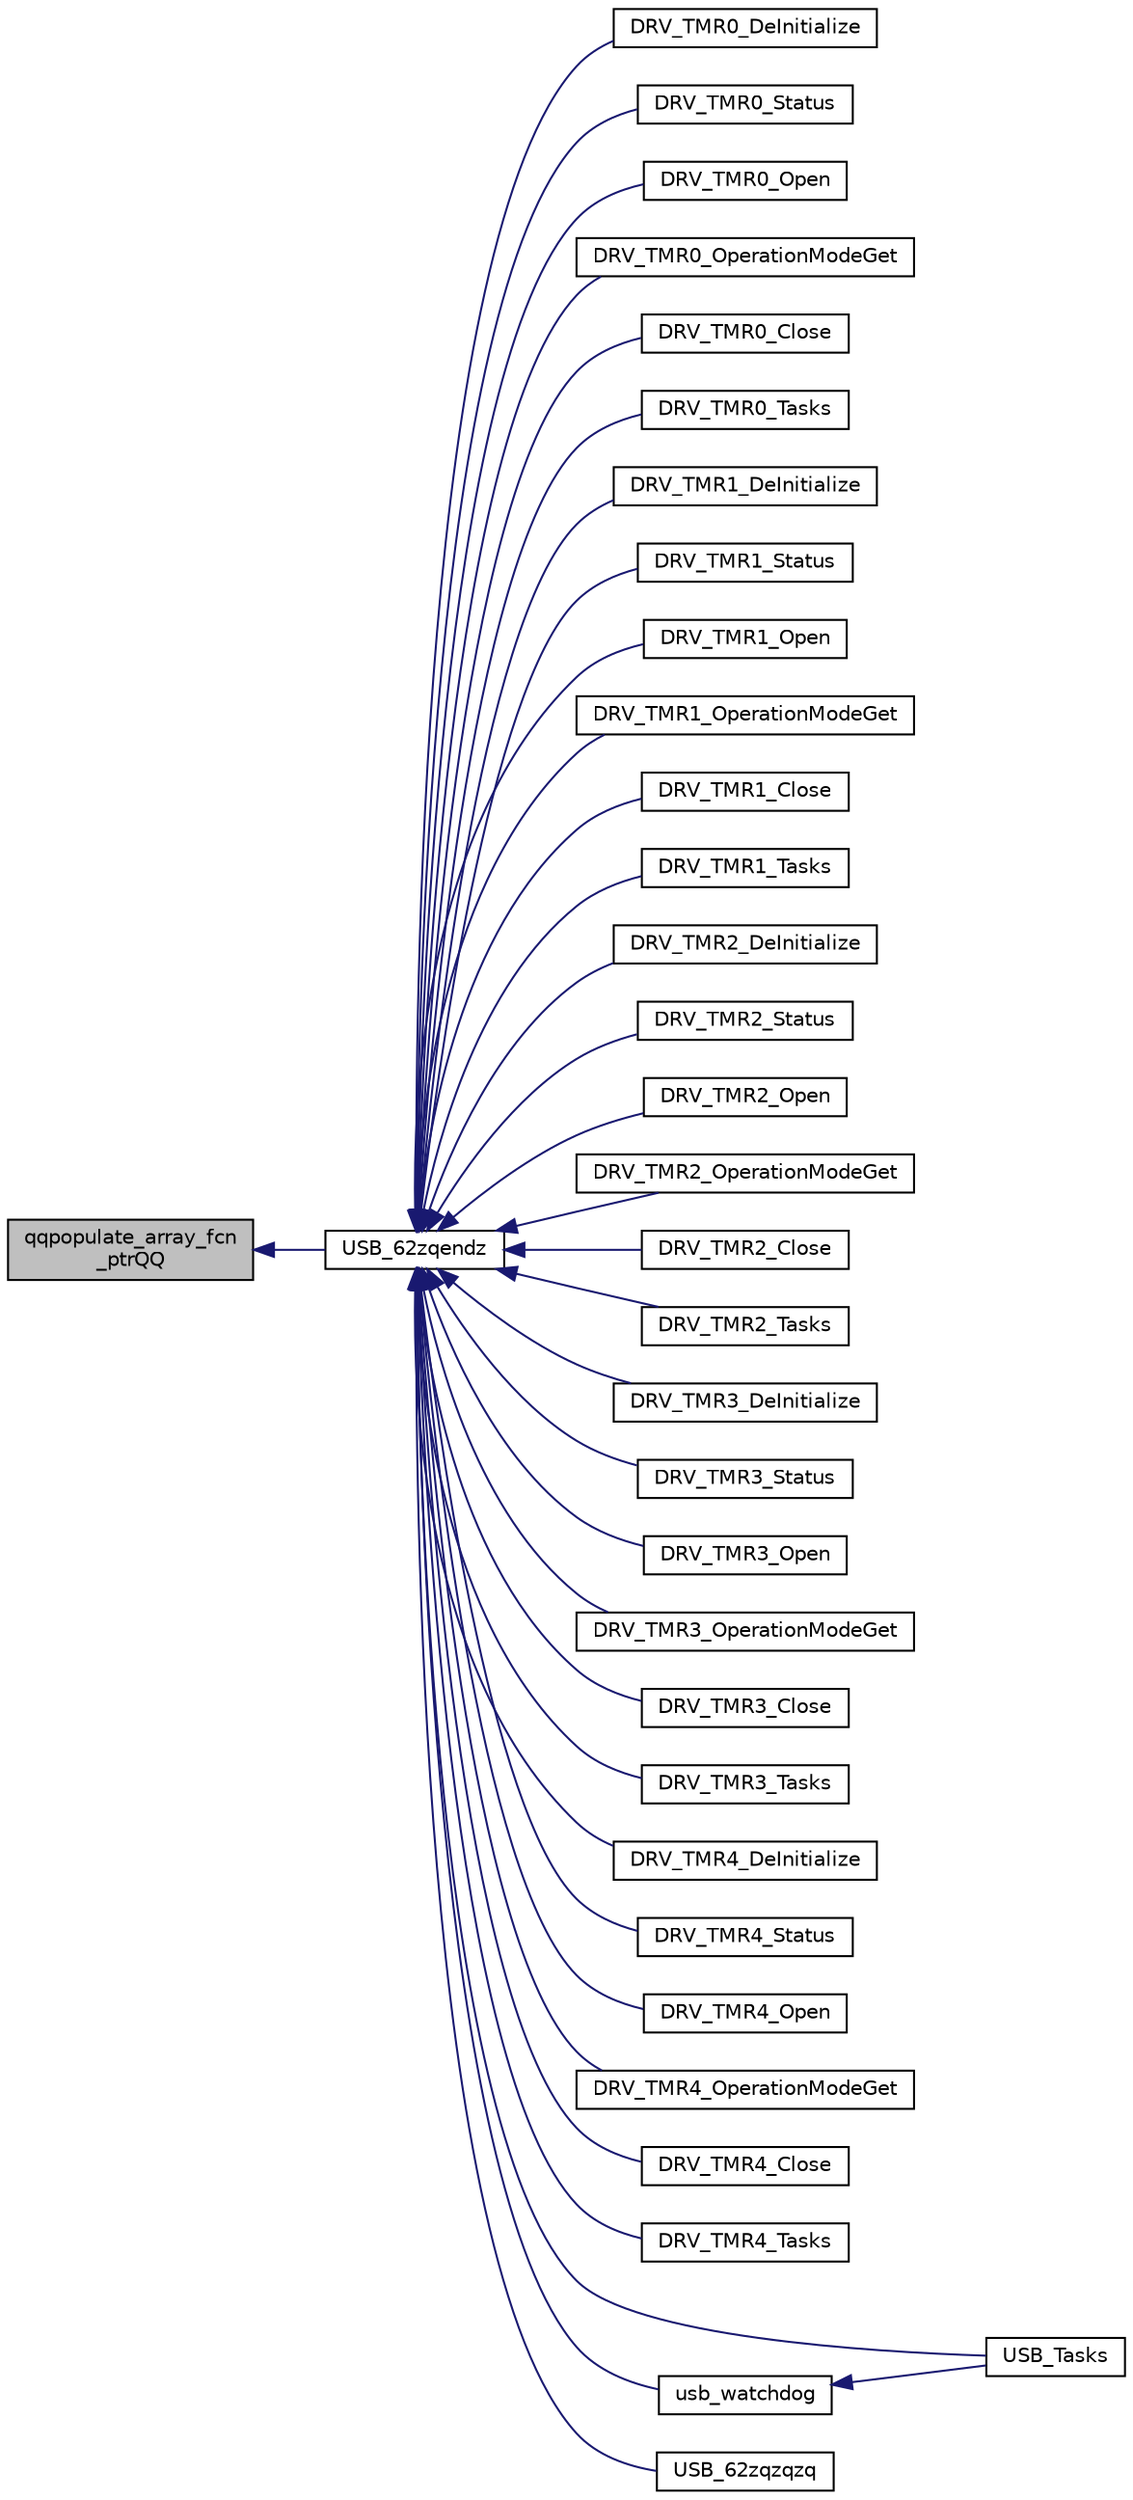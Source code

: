 digraph "qqpopulate_array_fcn_ptrQQ"
{
  edge [fontname="Helvetica",fontsize="10",labelfontname="Helvetica",labelfontsize="10"];
  node [fontname="Helvetica",fontsize="10",shape=record];
  rankdir="LR";
  Node1625 [label="qqpopulate_array_fcn\l_ptrQQ",height=0.2,width=0.4,color="black", fillcolor="grey75", style="filled", fontcolor="black"];
  Node1625 -> Node1626 [dir="back",color="midnightblue",fontsize="10",style="solid",fontname="Helvetica"];
  Node1626 [label="USB_62zqendz",height=0.2,width=0.4,color="black", fillcolor="white", style="filled",URL="$inszt___u_s_b_8c.html#a070042fb68ecae81ab9cfb83b9a9abb9"];
  Node1626 -> Node1627 [dir="back",color="midnightblue",fontsize="10",style="solid",fontname="Helvetica"];
  Node1627 [label="DRV_TMR0_DeInitialize",height=0.2,width=0.4,color="black", fillcolor="white", style="filled",URL="$inszt___u_s_b_8c.html#ac35e22ce2277246569aa15a0142f42de"];
  Node1626 -> Node1628 [dir="back",color="midnightblue",fontsize="10",style="solid",fontname="Helvetica"];
  Node1628 [label="DRV_TMR0_Status",height=0.2,width=0.4,color="black", fillcolor="white", style="filled",URL="$inszt___u_s_b_8c.html#aa0b45abb3787c0b80fba63077983fda6"];
  Node1626 -> Node1629 [dir="back",color="midnightblue",fontsize="10",style="solid",fontname="Helvetica"];
  Node1629 [label="DRV_TMR0_Open",height=0.2,width=0.4,color="black", fillcolor="white", style="filled",URL="$inszt___u_s_b_8c.html#a6185be0b1acc5308100e9c168c6d9882"];
  Node1626 -> Node1630 [dir="back",color="midnightblue",fontsize="10",style="solid",fontname="Helvetica"];
  Node1630 [label="DRV_TMR0_OperationModeGet",height=0.2,width=0.4,color="black", fillcolor="white", style="filled",URL="$inszt___u_s_b_8c.html#a75154e72363837310412c5f0f77ca99b"];
  Node1626 -> Node1631 [dir="back",color="midnightblue",fontsize="10",style="solid",fontname="Helvetica"];
  Node1631 [label="DRV_TMR0_Close",height=0.2,width=0.4,color="black", fillcolor="white", style="filled",URL="$inszt___u_s_b_8c.html#a32eae35a1e64a44969e70c746ec9cdc2"];
  Node1626 -> Node1632 [dir="back",color="midnightblue",fontsize="10",style="solid",fontname="Helvetica"];
  Node1632 [label="DRV_TMR0_Tasks",height=0.2,width=0.4,color="black", fillcolor="white", style="filled",URL="$inszt___u_s_b_8c.html#a074ed24077060483c762988f726d23e9"];
  Node1626 -> Node1633 [dir="back",color="midnightblue",fontsize="10",style="solid",fontname="Helvetica"];
  Node1633 [label="DRV_TMR1_DeInitialize",height=0.2,width=0.4,color="black", fillcolor="white", style="filled",URL="$inszt___u_s_b_8c.html#abf7739f5097a1ceff5268ea070a35c9e"];
  Node1626 -> Node1634 [dir="back",color="midnightblue",fontsize="10",style="solid",fontname="Helvetica"];
  Node1634 [label="DRV_TMR1_Status",height=0.2,width=0.4,color="black", fillcolor="white", style="filled",URL="$inszt___u_s_b_8c.html#af0b509a65d0cc40830845f905e72f383"];
  Node1626 -> Node1635 [dir="back",color="midnightblue",fontsize="10",style="solid",fontname="Helvetica"];
  Node1635 [label="DRV_TMR1_Open",height=0.2,width=0.4,color="black", fillcolor="white", style="filled",URL="$inszt___u_s_b_8c.html#ac23662f1a2e62aff3d8576b4fb403b5e"];
  Node1626 -> Node1636 [dir="back",color="midnightblue",fontsize="10",style="solid",fontname="Helvetica"];
  Node1636 [label="DRV_TMR1_OperationModeGet",height=0.2,width=0.4,color="black", fillcolor="white", style="filled",URL="$inszt___u_s_b_8c.html#a2ddcb52c248a14db2f5d3cc2b8396b4d"];
  Node1626 -> Node1637 [dir="back",color="midnightblue",fontsize="10",style="solid",fontname="Helvetica"];
  Node1637 [label="DRV_TMR1_Close",height=0.2,width=0.4,color="black", fillcolor="white", style="filled",URL="$inszt___u_s_b_8c.html#a6a5cde4bb2a1f040394eff6085aa1d59"];
  Node1626 -> Node1638 [dir="back",color="midnightblue",fontsize="10",style="solid",fontname="Helvetica"];
  Node1638 [label="DRV_TMR1_Tasks",height=0.2,width=0.4,color="black", fillcolor="white", style="filled",URL="$inszt___u_s_b_8c.html#a0c01e1083b80ad88b2bc0fae758b1f0e"];
  Node1626 -> Node1639 [dir="back",color="midnightblue",fontsize="10",style="solid",fontname="Helvetica"];
  Node1639 [label="DRV_TMR2_DeInitialize",height=0.2,width=0.4,color="black", fillcolor="white", style="filled",URL="$inszt___u_s_b_8c.html#a0aa800750e31f5d3aea0afcd7faa41fe"];
  Node1626 -> Node1640 [dir="back",color="midnightblue",fontsize="10",style="solid",fontname="Helvetica"];
  Node1640 [label="DRV_TMR2_Status",height=0.2,width=0.4,color="black", fillcolor="white", style="filled",URL="$inszt___u_s_b_8c.html#ab66021f387d5cbb3e7ab20b7718aa773"];
  Node1626 -> Node1641 [dir="back",color="midnightblue",fontsize="10",style="solid",fontname="Helvetica"];
  Node1641 [label="DRV_TMR2_Open",height=0.2,width=0.4,color="black", fillcolor="white", style="filled",URL="$inszt___u_s_b_8c.html#ae3ec2e7d926f1dfcf4d5b4ec3f4452b1"];
  Node1626 -> Node1642 [dir="back",color="midnightblue",fontsize="10",style="solid",fontname="Helvetica"];
  Node1642 [label="DRV_TMR2_OperationModeGet",height=0.2,width=0.4,color="black", fillcolor="white", style="filled",URL="$inszt___u_s_b_8c.html#aaec612bc5ca6823e226aa9e168f0f7e4"];
  Node1626 -> Node1643 [dir="back",color="midnightblue",fontsize="10",style="solid",fontname="Helvetica"];
  Node1643 [label="DRV_TMR2_Close",height=0.2,width=0.4,color="black", fillcolor="white", style="filled",URL="$inszt___u_s_b_8c.html#a5ad44e5f36f8a566c396331e7c08c15d"];
  Node1626 -> Node1644 [dir="back",color="midnightblue",fontsize="10",style="solid",fontname="Helvetica"];
  Node1644 [label="DRV_TMR2_Tasks",height=0.2,width=0.4,color="black", fillcolor="white", style="filled",URL="$inszt___u_s_b_8c.html#a4cae103296c260a0cacd0bfbb02abec6"];
  Node1626 -> Node1645 [dir="back",color="midnightblue",fontsize="10",style="solid",fontname="Helvetica"];
  Node1645 [label="DRV_TMR3_DeInitialize",height=0.2,width=0.4,color="black", fillcolor="white", style="filled",URL="$inszt___u_s_b_8c.html#a51119949a1b0dc2ade9d15cd3eef3cf9"];
  Node1626 -> Node1646 [dir="back",color="midnightblue",fontsize="10",style="solid",fontname="Helvetica"];
  Node1646 [label="DRV_TMR3_Status",height=0.2,width=0.4,color="black", fillcolor="white", style="filled",URL="$inszt___u_s_b_8c.html#ab337820f2261ee63bfbdbe91f999de92"];
  Node1626 -> Node1647 [dir="back",color="midnightblue",fontsize="10",style="solid",fontname="Helvetica"];
  Node1647 [label="DRV_TMR3_Open",height=0.2,width=0.4,color="black", fillcolor="white", style="filled",URL="$inszt___u_s_b_8c.html#a14def85d2721c6fe7a0f52e5da985745"];
  Node1626 -> Node1648 [dir="back",color="midnightblue",fontsize="10",style="solid",fontname="Helvetica"];
  Node1648 [label="DRV_TMR3_OperationModeGet",height=0.2,width=0.4,color="black", fillcolor="white", style="filled",URL="$inszt___u_s_b_8c.html#aba3d374b5742c8fed77fb9c5125906e8"];
  Node1626 -> Node1649 [dir="back",color="midnightblue",fontsize="10",style="solid",fontname="Helvetica"];
  Node1649 [label="DRV_TMR3_Close",height=0.2,width=0.4,color="black", fillcolor="white", style="filled",URL="$inszt___u_s_b_8c.html#a5dd9fa4b5c96ae83f17ed22952b3526b"];
  Node1626 -> Node1650 [dir="back",color="midnightblue",fontsize="10",style="solid",fontname="Helvetica"];
  Node1650 [label="DRV_TMR3_Tasks",height=0.2,width=0.4,color="black", fillcolor="white", style="filled",URL="$inszt___u_s_b_8c.html#ac4622292b2dab66f9b5ae9778db08478"];
  Node1626 -> Node1651 [dir="back",color="midnightblue",fontsize="10",style="solid",fontname="Helvetica"];
  Node1651 [label="DRV_TMR4_DeInitialize",height=0.2,width=0.4,color="black", fillcolor="white", style="filled",URL="$inszt___u_s_b_8c.html#a24315793d9553d184024aea496534bc5"];
  Node1626 -> Node1652 [dir="back",color="midnightblue",fontsize="10",style="solid",fontname="Helvetica"];
  Node1652 [label="DRV_TMR4_Status",height=0.2,width=0.4,color="black", fillcolor="white", style="filled",URL="$inszt___u_s_b_8c.html#aeb55a9257642cf221bcb641b25033668"];
  Node1626 -> Node1653 [dir="back",color="midnightblue",fontsize="10",style="solid",fontname="Helvetica"];
  Node1653 [label="DRV_TMR4_Open",height=0.2,width=0.4,color="black", fillcolor="white", style="filled",URL="$inszt___u_s_b_8c.html#a6e2c39c5a9d8b23859be0e673b43b1b9"];
  Node1626 -> Node1654 [dir="back",color="midnightblue",fontsize="10",style="solid",fontname="Helvetica"];
  Node1654 [label="DRV_TMR4_OperationModeGet",height=0.2,width=0.4,color="black", fillcolor="white", style="filled",URL="$inszt___u_s_b_8c.html#ad47780c4b3a36ef4f64841b0106a751d"];
  Node1626 -> Node1655 [dir="back",color="midnightblue",fontsize="10",style="solid",fontname="Helvetica"];
  Node1655 [label="DRV_TMR4_Close",height=0.2,width=0.4,color="black", fillcolor="white", style="filled",URL="$inszt___u_s_b_8c.html#abca98245dd4f6348cc96c19911fa2f7f"];
  Node1626 -> Node1656 [dir="back",color="midnightblue",fontsize="10",style="solid",fontname="Helvetica"];
  Node1656 [label="DRV_TMR4_Tasks",height=0.2,width=0.4,color="black", fillcolor="white", style="filled",URL="$inszt___u_s_b_8c.html#a97a4bb302673812056f8ad54ea70b59e"];
  Node1626 -> Node1657 [dir="back",color="midnightblue",fontsize="10",style="solid",fontname="Helvetica"];
  Node1657 [label="USB_Tasks",height=0.2,width=0.4,color="black", fillcolor="white", style="filled",URL="$_u_s_b_8h.html#a9a0d9bb70d35b7b2997594a56b7db71d"];
  Node1626 -> Node1658 [dir="back",color="midnightblue",fontsize="10",style="solid",fontname="Helvetica"];
  Node1658 [label="usb_watchdog",height=0.2,width=0.4,color="black", fillcolor="white", style="filled",URL="$inszt___u_s_b_8c.html#ae48585300ee1edaee84152b2cfca7191"];
  Node1658 -> Node1657 [dir="back",color="midnightblue",fontsize="10",style="solid",fontname="Helvetica"];
  Node1626 -> Node1659 [dir="back",color="midnightblue",fontsize="10",style="solid",fontname="Helvetica"];
  Node1659 [label="USB_62zqzqzq",height=0.2,width=0.4,color="black", fillcolor="white", style="filled",URL="$inszt___u_s_b_8c.html#a20f94b49ac92c611924ac8d218a3c773"];
}
